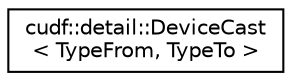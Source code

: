 digraph "Graphical Class Hierarchy"
{
 // LATEX_PDF_SIZE
  edge [fontname="Helvetica",fontsize="10",labelfontname="Helvetica",labelfontsize="10"];
  node [fontname="Helvetica",fontsize="10",shape=record];
  rankdir="LR";
  Node0 [label="cudf::detail::DeviceCast\l\< TypeFrom, TypeTo \>",height=0.2,width=0.4,color="black", fillcolor="white", style="filled",URL="$structcudf_1_1detail_1_1DeviceCast.html",tooltip=" "];
}
